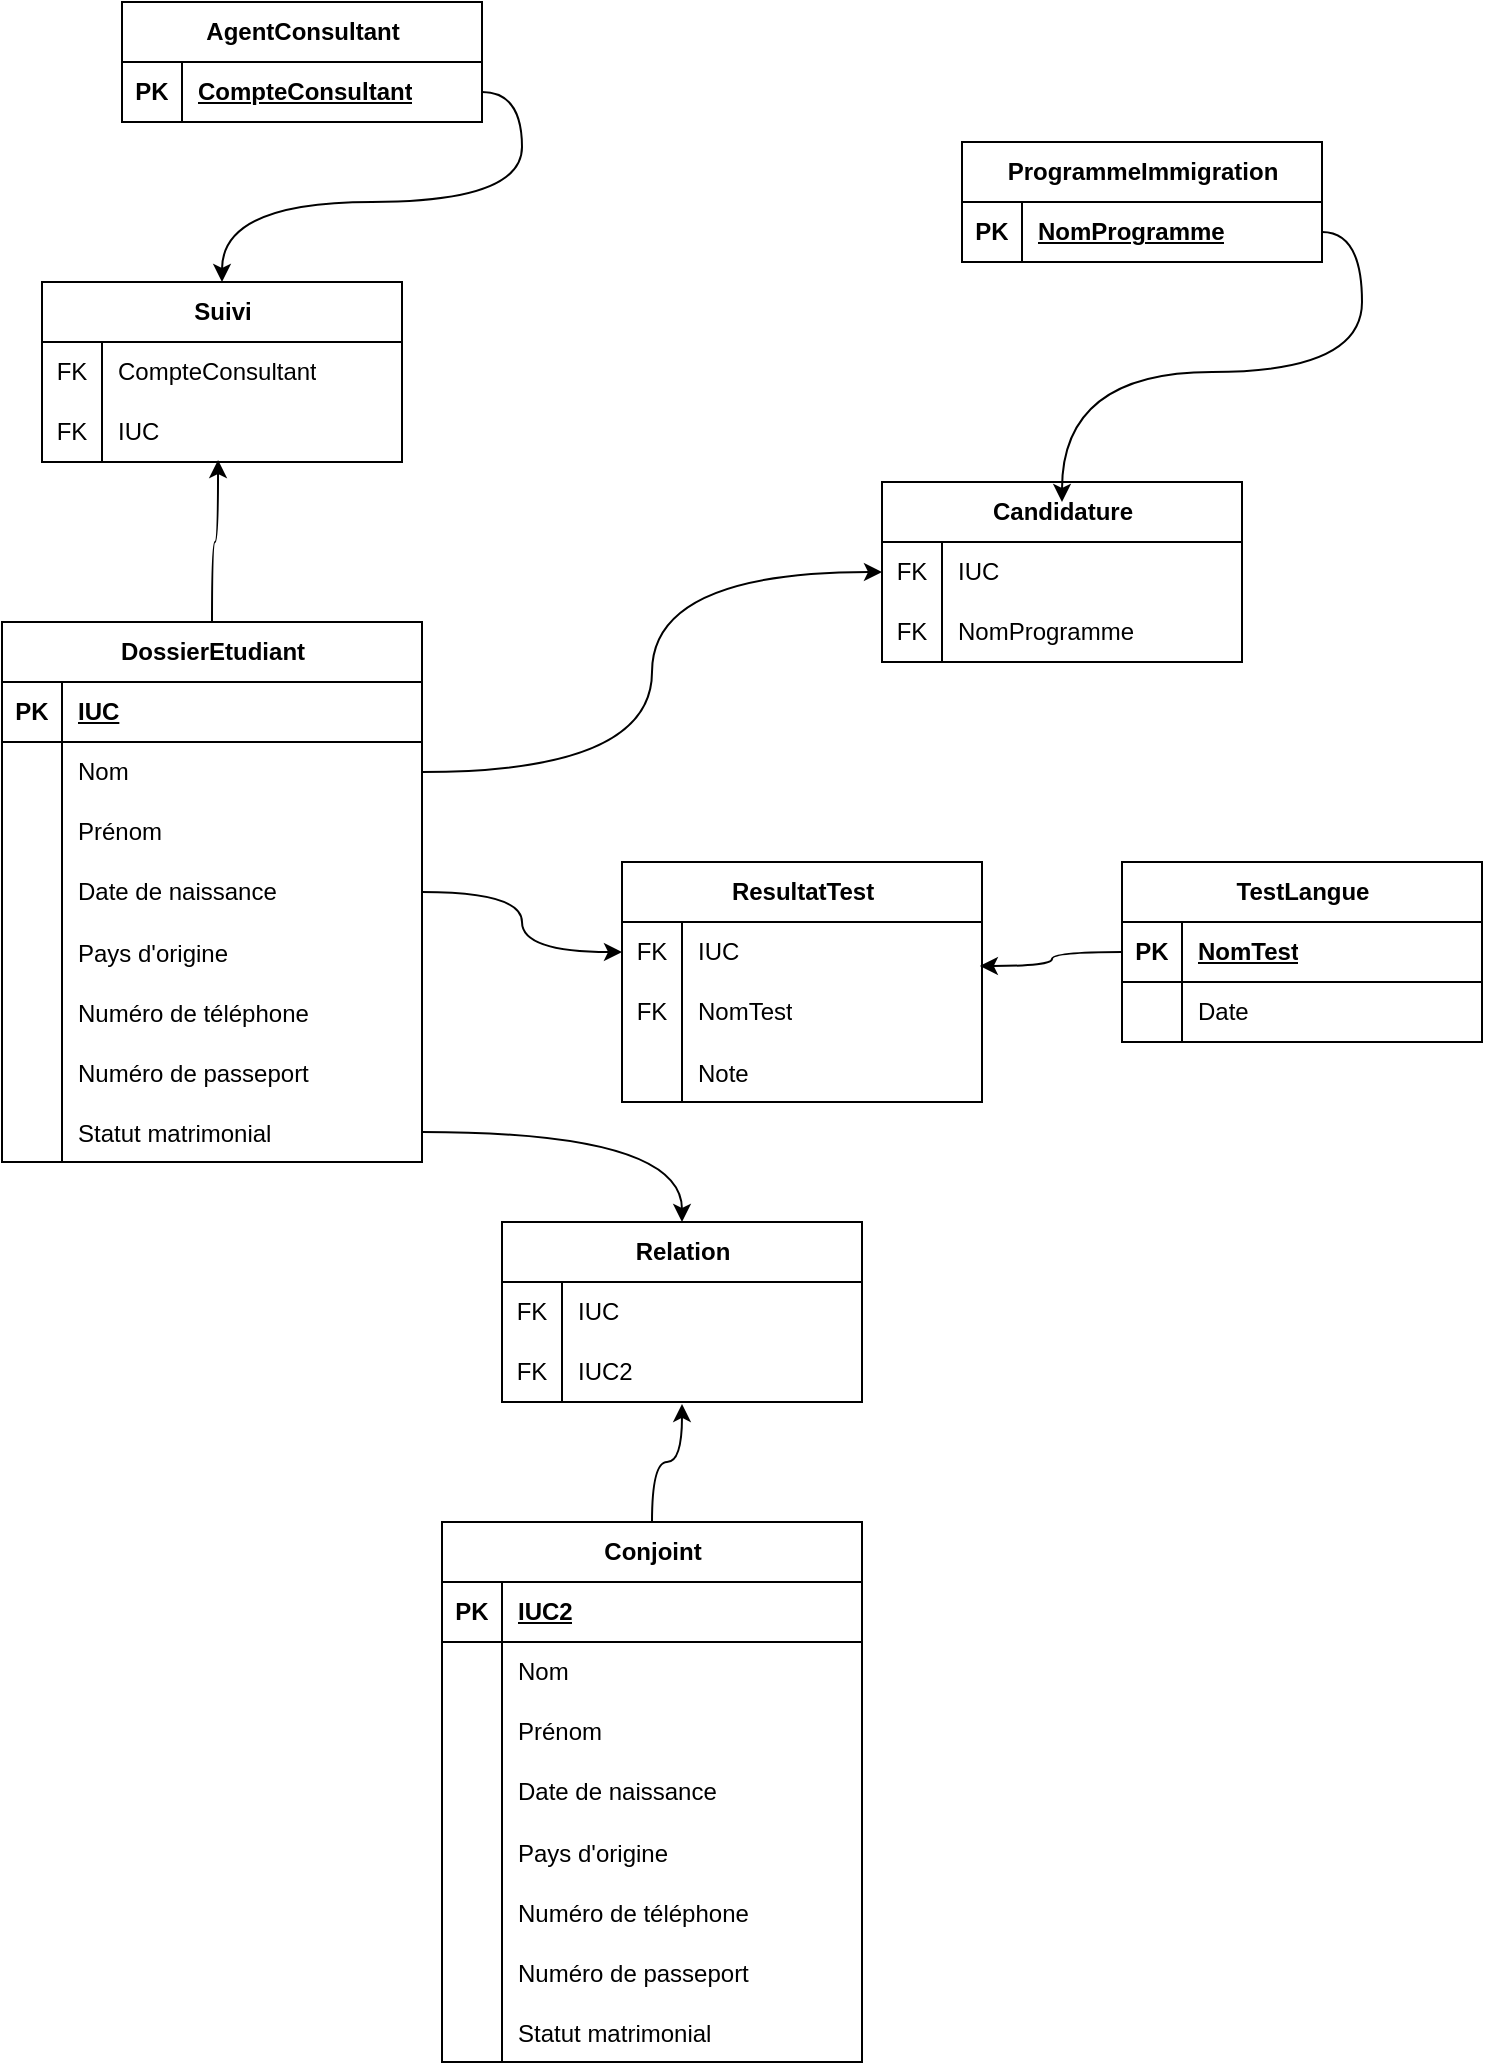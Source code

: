 <mxfile version="23.1.5" type="device">
  <diagram name="Page-1" id="lYtgRGIp8bJLHtA73Vii">
    <mxGraphModel dx="1434" dy="836" grid="1" gridSize="10" guides="1" tooltips="1" connect="1" arrows="1" fold="1" page="1" pageScale="1" pageWidth="850" pageHeight="1100" math="0" shadow="0">
      <root>
        <mxCell id="0" />
        <mxCell id="1" parent="0" />
        <mxCell id="pRa3VJXNKSrMnGNhQgJI-14" value="DossierEtudiant" style="shape=table;startSize=30;container=1;collapsible=1;childLayout=tableLayout;fixedRows=1;rowLines=0;fontStyle=1;align=center;resizeLast=1;html=1;" vertex="1" parent="1">
          <mxGeometry x="70" y="340" width="210" height="270" as="geometry">
            <mxRectangle x="10" y="240" width="90" height="30" as="alternateBounds" />
          </mxGeometry>
        </mxCell>
        <mxCell id="pRa3VJXNKSrMnGNhQgJI-15" value="" style="shape=tableRow;horizontal=0;startSize=0;swimlaneHead=0;swimlaneBody=0;fillColor=none;collapsible=0;dropTarget=0;points=[[0,0.5],[1,0.5]];portConstraint=eastwest;top=0;left=0;right=0;bottom=1;" vertex="1" parent="pRa3VJXNKSrMnGNhQgJI-14">
          <mxGeometry y="30" width="210" height="30" as="geometry" />
        </mxCell>
        <mxCell id="pRa3VJXNKSrMnGNhQgJI-16" value="PK" style="shape=partialRectangle;connectable=0;fillColor=none;top=0;left=0;bottom=0;right=0;fontStyle=1;overflow=hidden;whiteSpace=wrap;html=1;" vertex="1" parent="pRa3VJXNKSrMnGNhQgJI-15">
          <mxGeometry width="30" height="30" as="geometry">
            <mxRectangle width="30" height="30" as="alternateBounds" />
          </mxGeometry>
        </mxCell>
        <mxCell id="pRa3VJXNKSrMnGNhQgJI-17" value="IUC" style="shape=partialRectangle;connectable=0;fillColor=none;top=0;left=0;bottom=0;right=0;align=left;spacingLeft=6;fontStyle=5;overflow=hidden;whiteSpace=wrap;html=1;" vertex="1" parent="pRa3VJXNKSrMnGNhQgJI-15">
          <mxGeometry x="30" width="180" height="30" as="geometry">
            <mxRectangle width="180" height="30" as="alternateBounds" />
          </mxGeometry>
        </mxCell>
        <mxCell id="pRa3VJXNKSrMnGNhQgJI-18" value="" style="shape=tableRow;horizontal=0;startSize=0;swimlaneHead=0;swimlaneBody=0;fillColor=none;collapsible=0;dropTarget=0;points=[[0,0.5],[1,0.5]];portConstraint=eastwest;top=0;left=0;right=0;bottom=0;" vertex="1" parent="pRa3VJXNKSrMnGNhQgJI-14">
          <mxGeometry y="60" width="210" height="30" as="geometry" />
        </mxCell>
        <mxCell id="pRa3VJXNKSrMnGNhQgJI-19" value="" style="shape=partialRectangle;connectable=0;fillColor=none;top=0;left=0;bottom=0;right=0;editable=1;overflow=hidden;whiteSpace=wrap;html=1;" vertex="1" parent="pRa3VJXNKSrMnGNhQgJI-18">
          <mxGeometry width="30" height="30" as="geometry">
            <mxRectangle width="30" height="30" as="alternateBounds" />
          </mxGeometry>
        </mxCell>
        <mxCell id="pRa3VJXNKSrMnGNhQgJI-20" value="Nom" style="shape=partialRectangle;connectable=0;fillColor=none;top=0;left=0;bottom=0;right=0;align=left;spacingLeft=6;overflow=hidden;whiteSpace=wrap;html=1;" vertex="1" parent="pRa3VJXNKSrMnGNhQgJI-18">
          <mxGeometry x="30" width="180" height="30" as="geometry">
            <mxRectangle width="180" height="30" as="alternateBounds" />
          </mxGeometry>
        </mxCell>
        <mxCell id="pRa3VJXNKSrMnGNhQgJI-21" value="" style="shape=tableRow;horizontal=0;startSize=0;swimlaneHead=0;swimlaneBody=0;fillColor=none;collapsible=0;dropTarget=0;points=[[0,0.5],[1,0.5]];portConstraint=eastwest;top=0;left=0;right=0;bottom=0;" vertex="1" parent="pRa3VJXNKSrMnGNhQgJI-14">
          <mxGeometry y="90" width="210" height="30" as="geometry" />
        </mxCell>
        <mxCell id="pRa3VJXNKSrMnGNhQgJI-22" value="" style="shape=partialRectangle;connectable=0;fillColor=none;top=0;left=0;bottom=0;right=0;editable=1;overflow=hidden;whiteSpace=wrap;html=1;" vertex="1" parent="pRa3VJXNKSrMnGNhQgJI-21">
          <mxGeometry width="30" height="30" as="geometry">
            <mxRectangle width="30" height="30" as="alternateBounds" />
          </mxGeometry>
        </mxCell>
        <mxCell id="pRa3VJXNKSrMnGNhQgJI-23" value="Prénom" style="shape=partialRectangle;connectable=0;fillColor=none;top=0;left=0;bottom=0;right=0;align=left;spacingLeft=6;overflow=hidden;whiteSpace=wrap;html=1;" vertex="1" parent="pRa3VJXNKSrMnGNhQgJI-21">
          <mxGeometry x="30" width="180" height="30" as="geometry">
            <mxRectangle width="180" height="30" as="alternateBounds" />
          </mxGeometry>
        </mxCell>
        <mxCell id="pRa3VJXNKSrMnGNhQgJI-24" value="" style="shape=tableRow;horizontal=0;startSize=0;swimlaneHead=0;swimlaneBody=0;fillColor=none;collapsible=0;dropTarget=0;points=[[0,0.5],[1,0.5]];portConstraint=eastwest;top=0;left=0;right=0;bottom=0;" vertex="1" parent="pRa3VJXNKSrMnGNhQgJI-14">
          <mxGeometry y="120" width="210" height="30" as="geometry" />
        </mxCell>
        <mxCell id="pRa3VJXNKSrMnGNhQgJI-25" value="" style="shape=partialRectangle;connectable=0;fillColor=none;top=0;left=0;bottom=0;right=0;editable=1;overflow=hidden;whiteSpace=wrap;html=1;" vertex="1" parent="pRa3VJXNKSrMnGNhQgJI-24">
          <mxGeometry width="30" height="30" as="geometry">
            <mxRectangle width="30" height="30" as="alternateBounds" />
          </mxGeometry>
        </mxCell>
        <mxCell id="pRa3VJXNKSrMnGNhQgJI-26" value="Date de naissance" style="shape=partialRectangle;connectable=0;fillColor=none;top=0;left=0;bottom=0;right=0;align=left;spacingLeft=6;overflow=hidden;whiteSpace=wrap;html=1;" vertex="1" parent="pRa3VJXNKSrMnGNhQgJI-24">
          <mxGeometry x="30" width="180" height="30" as="geometry">
            <mxRectangle width="180" height="30" as="alternateBounds" />
          </mxGeometry>
        </mxCell>
        <mxCell id="pRa3VJXNKSrMnGNhQgJI-27" value="" style="shape=tableRow;horizontal=0;startSize=0;swimlaneHead=0;swimlaneBody=0;fillColor=none;collapsible=0;dropTarget=0;points=[[0,0.5],[1,0.5]];portConstraint=eastwest;top=0;left=0;right=0;bottom=0;" vertex="1" parent="pRa3VJXNKSrMnGNhQgJI-14">
          <mxGeometry y="150" width="210" height="30" as="geometry" />
        </mxCell>
        <mxCell id="pRa3VJXNKSrMnGNhQgJI-28" value="" style="shape=partialRectangle;connectable=0;fillColor=none;top=0;left=0;bottom=0;right=0;editable=1;overflow=hidden;" vertex="1" parent="pRa3VJXNKSrMnGNhQgJI-27">
          <mxGeometry width="30" height="30" as="geometry">
            <mxRectangle width="30" height="30" as="alternateBounds" />
          </mxGeometry>
        </mxCell>
        <mxCell id="pRa3VJXNKSrMnGNhQgJI-29" value="Pays d&#39;origine" style="shape=partialRectangle;connectable=0;fillColor=none;top=0;left=0;bottom=0;right=0;align=left;spacingLeft=6;overflow=hidden;" vertex="1" parent="pRa3VJXNKSrMnGNhQgJI-27">
          <mxGeometry x="30" width="180" height="30" as="geometry">
            <mxRectangle width="180" height="30" as="alternateBounds" />
          </mxGeometry>
        </mxCell>
        <mxCell id="pRa3VJXNKSrMnGNhQgJI-30" value="" style="shape=tableRow;horizontal=0;startSize=0;swimlaneHead=0;swimlaneBody=0;fillColor=none;collapsible=0;dropTarget=0;points=[[0,0.5],[1,0.5]];portConstraint=eastwest;top=0;left=0;right=0;bottom=0;" vertex="1" parent="pRa3VJXNKSrMnGNhQgJI-14">
          <mxGeometry y="180" width="210" height="30" as="geometry" />
        </mxCell>
        <mxCell id="pRa3VJXNKSrMnGNhQgJI-31" value="" style="shape=partialRectangle;connectable=0;fillColor=none;top=0;left=0;bottom=0;right=0;editable=1;overflow=hidden;" vertex="1" parent="pRa3VJXNKSrMnGNhQgJI-30">
          <mxGeometry width="30" height="30" as="geometry">
            <mxRectangle width="30" height="30" as="alternateBounds" />
          </mxGeometry>
        </mxCell>
        <mxCell id="pRa3VJXNKSrMnGNhQgJI-32" value="Numéro de téléphone" style="shape=partialRectangle;connectable=0;fillColor=none;top=0;left=0;bottom=0;right=0;align=left;spacingLeft=6;overflow=hidden;" vertex="1" parent="pRa3VJXNKSrMnGNhQgJI-30">
          <mxGeometry x="30" width="180" height="30" as="geometry">
            <mxRectangle width="180" height="30" as="alternateBounds" />
          </mxGeometry>
        </mxCell>
        <mxCell id="pRa3VJXNKSrMnGNhQgJI-33" value="" style="shape=tableRow;horizontal=0;startSize=0;swimlaneHead=0;swimlaneBody=0;fillColor=none;collapsible=0;dropTarget=0;points=[[0,0.5],[1,0.5]];portConstraint=eastwest;top=0;left=0;right=0;bottom=0;" vertex="1" parent="pRa3VJXNKSrMnGNhQgJI-14">
          <mxGeometry y="210" width="210" height="30" as="geometry" />
        </mxCell>
        <mxCell id="pRa3VJXNKSrMnGNhQgJI-34" value="" style="shape=partialRectangle;connectable=0;fillColor=none;top=0;left=0;bottom=0;right=0;editable=1;overflow=hidden;" vertex="1" parent="pRa3VJXNKSrMnGNhQgJI-33">
          <mxGeometry width="30" height="30" as="geometry">
            <mxRectangle width="30" height="30" as="alternateBounds" />
          </mxGeometry>
        </mxCell>
        <mxCell id="pRa3VJXNKSrMnGNhQgJI-35" value="Numéro de passeport" style="shape=partialRectangle;connectable=0;fillColor=none;top=0;left=0;bottom=0;right=0;align=left;spacingLeft=6;overflow=hidden;" vertex="1" parent="pRa3VJXNKSrMnGNhQgJI-33">
          <mxGeometry x="30" width="180" height="30" as="geometry">
            <mxRectangle width="180" height="30" as="alternateBounds" />
          </mxGeometry>
        </mxCell>
        <mxCell id="pRa3VJXNKSrMnGNhQgJI-36" value="" style="shape=tableRow;horizontal=0;startSize=0;swimlaneHead=0;swimlaneBody=0;fillColor=none;collapsible=0;dropTarget=0;points=[[0,0.5],[1,0.5]];portConstraint=eastwest;top=0;left=0;right=0;bottom=0;" vertex="1" parent="pRa3VJXNKSrMnGNhQgJI-14">
          <mxGeometry y="240" width="210" height="30" as="geometry" />
        </mxCell>
        <mxCell id="pRa3VJXNKSrMnGNhQgJI-37" value="" style="shape=partialRectangle;connectable=0;fillColor=none;top=0;left=0;bottom=0;right=0;editable=1;overflow=hidden;" vertex="1" parent="pRa3VJXNKSrMnGNhQgJI-36">
          <mxGeometry width="30" height="30" as="geometry">
            <mxRectangle width="30" height="30" as="alternateBounds" />
          </mxGeometry>
        </mxCell>
        <mxCell id="pRa3VJXNKSrMnGNhQgJI-38" value="Statut matrimonial" style="shape=partialRectangle;connectable=0;fillColor=none;top=0;left=0;bottom=0;right=0;align=left;spacingLeft=6;overflow=hidden;" vertex="1" parent="pRa3VJXNKSrMnGNhQgJI-36">
          <mxGeometry x="30" width="180" height="30" as="geometry">
            <mxRectangle width="180" height="30" as="alternateBounds" />
          </mxGeometry>
        </mxCell>
        <mxCell id="pRa3VJXNKSrMnGNhQgJI-39" value="ProgrammeImmigration" style="shape=table;startSize=30;container=1;collapsible=1;childLayout=tableLayout;fixedRows=1;rowLines=0;fontStyle=1;align=center;resizeLast=1;html=1;" vertex="1" parent="1">
          <mxGeometry x="550" y="100" width="180" height="60" as="geometry" />
        </mxCell>
        <mxCell id="pRa3VJXNKSrMnGNhQgJI-40" value="" style="shape=tableRow;horizontal=0;startSize=0;swimlaneHead=0;swimlaneBody=0;fillColor=none;collapsible=0;dropTarget=0;points=[[0,0.5],[1,0.5]];portConstraint=eastwest;top=0;left=0;right=0;bottom=1;" vertex="1" parent="pRa3VJXNKSrMnGNhQgJI-39">
          <mxGeometry y="30" width="180" height="30" as="geometry" />
        </mxCell>
        <mxCell id="pRa3VJXNKSrMnGNhQgJI-41" value="PK" style="shape=partialRectangle;connectable=0;fillColor=none;top=0;left=0;bottom=0;right=0;fontStyle=1;overflow=hidden;whiteSpace=wrap;html=1;" vertex="1" parent="pRa3VJXNKSrMnGNhQgJI-40">
          <mxGeometry width="30" height="30" as="geometry">
            <mxRectangle width="30" height="30" as="alternateBounds" />
          </mxGeometry>
        </mxCell>
        <mxCell id="pRa3VJXNKSrMnGNhQgJI-42" value="NomProgramme" style="shape=partialRectangle;connectable=0;fillColor=none;top=0;left=0;bottom=0;right=0;align=left;spacingLeft=6;fontStyle=5;overflow=hidden;whiteSpace=wrap;html=1;" vertex="1" parent="pRa3VJXNKSrMnGNhQgJI-40">
          <mxGeometry x="30" width="150" height="30" as="geometry">
            <mxRectangle width="150" height="30" as="alternateBounds" />
          </mxGeometry>
        </mxCell>
        <mxCell id="pRa3VJXNKSrMnGNhQgJI-46" value="TestLangue" style="shape=table;startSize=30;container=1;collapsible=1;childLayout=tableLayout;fixedRows=1;rowLines=0;fontStyle=1;align=center;resizeLast=1;html=1;" vertex="1" parent="1">
          <mxGeometry x="630" y="460" width="180" height="90" as="geometry" />
        </mxCell>
        <mxCell id="pRa3VJXNKSrMnGNhQgJI-47" value="" style="shape=tableRow;horizontal=0;startSize=0;swimlaneHead=0;swimlaneBody=0;fillColor=none;collapsible=0;dropTarget=0;points=[[0,0.5],[1,0.5]];portConstraint=eastwest;top=0;left=0;right=0;bottom=1;" vertex="1" parent="pRa3VJXNKSrMnGNhQgJI-46">
          <mxGeometry y="30" width="180" height="30" as="geometry" />
        </mxCell>
        <mxCell id="pRa3VJXNKSrMnGNhQgJI-48" value="PK" style="shape=partialRectangle;connectable=0;fillColor=none;top=0;left=0;bottom=0;right=0;fontStyle=1;overflow=hidden;whiteSpace=wrap;html=1;" vertex="1" parent="pRa3VJXNKSrMnGNhQgJI-47">
          <mxGeometry width="30" height="30" as="geometry">
            <mxRectangle width="30" height="30" as="alternateBounds" />
          </mxGeometry>
        </mxCell>
        <mxCell id="pRa3VJXNKSrMnGNhQgJI-49" value="NomTest" style="shape=partialRectangle;connectable=0;fillColor=none;top=0;left=0;bottom=0;right=0;align=left;spacingLeft=6;fontStyle=5;overflow=hidden;whiteSpace=wrap;html=1;" vertex="1" parent="pRa3VJXNKSrMnGNhQgJI-47">
          <mxGeometry x="30" width="150" height="30" as="geometry">
            <mxRectangle width="150" height="30" as="alternateBounds" />
          </mxGeometry>
        </mxCell>
        <mxCell id="pRa3VJXNKSrMnGNhQgJI-50" value="" style="shape=tableRow;horizontal=0;startSize=0;swimlaneHead=0;swimlaneBody=0;fillColor=none;collapsible=0;dropTarget=0;points=[[0,0.5],[1,0.5]];portConstraint=eastwest;top=0;left=0;right=0;bottom=0;" vertex="1" parent="pRa3VJXNKSrMnGNhQgJI-46">
          <mxGeometry y="60" width="180" height="30" as="geometry" />
        </mxCell>
        <mxCell id="pRa3VJXNKSrMnGNhQgJI-51" value="" style="shape=partialRectangle;connectable=0;fillColor=none;top=0;left=0;bottom=0;right=0;editable=1;overflow=hidden;whiteSpace=wrap;html=1;" vertex="1" parent="pRa3VJXNKSrMnGNhQgJI-50">
          <mxGeometry width="30" height="30" as="geometry">
            <mxRectangle width="30" height="30" as="alternateBounds" />
          </mxGeometry>
        </mxCell>
        <mxCell id="pRa3VJXNKSrMnGNhQgJI-52" value="Date" style="shape=partialRectangle;connectable=0;fillColor=none;top=0;left=0;bottom=0;right=0;align=left;spacingLeft=6;overflow=hidden;whiteSpace=wrap;html=1;" vertex="1" parent="pRa3VJXNKSrMnGNhQgJI-50">
          <mxGeometry x="30" width="150" height="30" as="geometry">
            <mxRectangle width="150" height="30" as="alternateBounds" />
          </mxGeometry>
        </mxCell>
        <mxCell id="pRa3VJXNKSrMnGNhQgJI-56" value="AgentConsultant" style="shape=table;startSize=30;container=1;collapsible=1;childLayout=tableLayout;fixedRows=1;rowLines=0;fontStyle=1;align=center;resizeLast=1;html=1;" vertex="1" parent="1">
          <mxGeometry x="130" y="30" width="180" height="60" as="geometry" />
        </mxCell>
        <mxCell id="pRa3VJXNKSrMnGNhQgJI-57" value="" style="shape=tableRow;horizontal=0;startSize=0;swimlaneHead=0;swimlaneBody=0;fillColor=none;collapsible=0;dropTarget=0;points=[[0,0.5],[1,0.5]];portConstraint=eastwest;top=0;left=0;right=0;bottom=1;" vertex="1" parent="pRa3VJXNKSrMnGNhQgJI-56">
          <mxGeometry y="30" width="180" height="30" as="geometry" />
        </mxCell>
        <mxCell id="pRa3VJXNKSrMnGNhQgJI-58" value="PK" style="shape=partialRectangle;connectable=0;fillColor=none;top=0;left=0;bottom=0;right=0;fontStyle=1;overflow=hidden;whiteSpace=wrap;html=1;" vertex="1" parent="pRa3VJXNKSrMnGNhQgJI-57">
          <mxGeometry width="30" height="30" as="geometry">
            <mxRectangle width="30" height="30" as="alternateBounds" />
          </mxGeometry>
        </mxCell>
        <mxCell id="pRa3VJXNKSrMnGNhQgJI-59" value="CompteConsultant" style="shape=partialRectangle;connectable=0;fillColor=none;top=0;left=0;bottom=0;right=0;align=left;spacingLeft=6;fontStyle=5;overflow=hidden;whiteSpace=wrap;html=1;" vertex="1" parent="pRa3VJXNKSrMnGNhQgJI-57">
          <mxGeometry x="30" width="150" height="30" as="geometry">
            <mxRectangle width="150" height="30" as="alternateBounds" />
          </mxGeometry>
        </mxCell>
        <mxCell id="pRa3VJXNKSrMnGNhQgJI-63" style="edgeStyle=orthogonalEdgeStyle;rounded=0;orthogonalLoop=1;jettySize=auto;html=1;exitX=1;exitY=0.5;exitDx=0;exitDy=0;curved=1;entryX=0;entryY=0.5;entryDx=0;entryDy=0;" edge="1" parent="1" source="pRa3VJXNKSrMnGNhQgJI-24" target="pRa3VJXNKSrMnGNhQgJI-128">
          <mxGeometry relative="1" as="geometry">
            <mxPoint x="550" y="445" as="targetPoint" />
          </mxGeometry>
        </mxCell>
        <mxCell id="pRa3VJXNKSrMnGNhQgJI-65" value="Candidature" style="shape=table;startSize=30;container=1;collapsible=1;childLayout=tableLayout;fixedRows=1;rowLines=0;fontStyle=1;align=center;resizeLast=1;html=1;" vertex="1" parent="1">
          <mxGeometry x="510" y="270" width="180" height="90" as="geometry" />
        </mxCell>
        <mxCell id="pRa3VJXNKSrMnGNhQgJI-72" value="" style="shape=tableRow;horizontal=0;startSize=0;swimlaneHead=0;swimlaneBody=0;fillColor=none;collapsible=0;dropTarget=0;points=[[0,0.5],[1,0.5]];portConstraint=eastwest;top=0;left=0;right=0;bottom=0;" vertex="1" parent="pRa3VJXNKSrMnGNhQgJI-65">
          <mxGeometry y="30" width="180" height="30" as="geometry" />
        </mxCell>
        <mxCell id="pRa3VJXNKSrMnGNhQgJI-73" value="FK" style="shape=partialRectangle;connectable=0;fillColor=none;top=0;left=0;bottom=0;right=0;fontStyle=0;overflow=hidden;whiteSpace=wrap;html=1;" vertex="1" parent="pRa3VJXNKSrMnGNhQgJI-72">
          <mxGeometry width="30" height="30" as="geometry">
            <mxRectangle width="30" height="30" as="alternateBounds" />
          </mxGeometry>
        </mxCell>
        <mxCell id="pRa3VJXNKSrMnGNhQgJI-74" value="IUC" style="shape=partialRectangle;connectable=0;fillColor=none;top=0;left=0;bottom=0;right=0;align=left;spacingLeft=6;fontStyle=0;overflow=hidden;whiteSpace=wrap;html=1;" vertex="1" parent="pRa3VJXNKSrMnGNhQgJI-72">
          <mxGeometry x="30" width="150" height="30" as="geometry">
            <mxRectangle width="150" height="30" as="alternateBounds" />
          </mxGeometry>
        </mxCell>
        <mxCell id="pRa3VJXNKSrMnGNhQgJI-75" value="" style="shape=tableRow;horizontal=0;startSize=0;swimlaneHead=0;swimlaneBody=0;fillColor=none;collapsible=0;dropTarget=0;points=[[0,0.5],[1,0.5]];portConstraint=eastwest;top=0;left=0;right=0;bottom=0;" vertex="1" parent="pRa3VJXNKSrMnGNhQgJI-65">
          <mxGeometry y="60" width="180" height="30" as="geometry" />
        </mxCell>
        <mxCell id="pRa3VJXNKSrMnGNhQgJI-76" value="FK" style="shape=partialRectangle;connectable=0;fillColor=none;top=0;left=0;bottom=0;right=0;fontStyle=0;overflow=hidden;whiteSpace=wrap;html=1;" vertex="1" parent="pRa3VJXNKSrMnGNhQgJI-75">
          <mxGeometry width="30" height="30" as="geometry">
            <mxRectangle width="30" height="30" as="alternateBounds" />
          </mxGeometry>
        </mxCell>
        <mxCell id="pRa3VJXNKSrMnGNhQgJI-77" value="NomProgramme" style="shape=partialRectangle;connectable=0;fillColor=none;top=0;left=0;bottom=0;right=0;align=left;spacingLeft=6;fontStyle=0;overflow=hidden;whiteSpace=wrap;html=1;" vertex="1" parent="pRa3VJXNKSrMnGNhQgJI-75">
          <mxGeometry x="30" width="150" height="30" as="geometry">
            <mxRectangle width="150" height="30" as="alternateBounds" />
          </mxGeometry>
        </mxCell>
        <mxCell id="pRa3VJXNKSrMnGNhQgJI-78" style="edgeStyle=orthogonalEdgeStyle;rounded=0;orthogonalLoop=1;jettySize=auto;html=1;exitX=1;exitY=0.5;exitDx=0;exitDy=0;entryX=0;entryY=0.5;entryDx=0;entryDy=0;curved=1;" edge="1" parent="1" source="pRa3VJXNKSrMnGNhQgJI-18" target="pRa3VJXNKSrMnGNhQgJI-72">
          <mxGeometry relative="1" as="geometry" />
        </mxCell>
        <mxCell id="pRa3VJXNKSrMnGNhQgJI-79" style="edgeStyle=orthogonalEdgeStyle;rounded=0;orthogonalLoop=1;jettySize=auto;html=1;exitX=1;exitY=0.5;exitDx=0;exitDy=0;entryX=0.5;entryY=0.111;entryDx=0;entryDy=0;entryPerimeter=0;curved=1;" edge="1" parent="1" source="pRa3VJXNKSrMnGNhQgJI-40" target="pRa3VJXNKSrMnGNhQgJI-65">
          <mxGeometry relative="1" as="geometry" />
        </mxCell>
        <mxCell id="pRa3VJXNKSrMnGNhQgJI-80" value="Suivi" style="shape=table;startSize=30;container=1;collapsible=1;childLayout=tableLayout;fixedRows=1;rowLines=0;fontStyle=1;align=center;resizeLast=1;html=1;" vertex="1" parent="1">
          <mxGeometry x="90" y="170" width="180" height="90" as="geometry" />
        </mxCell>
        <mxCell id="pRa3VJXNKSrMnGNhQgJI-81" value="" style="shape=tableRow;horizontal=0;startSize=0;swimlaneHead=0;swimlaneBody=0;fillColor=none;collapsible=0;dropTarget=0;points=[[0,0.5],[1,0.5]];portConstraint=eastwest;top=0;left=0;right=0;bottom=0;" vertex="1" parent="pRa3VJXNKSrMnGNhQgJI-80">
          <mxGeometry y="30" width="180" height="30" as="geometry" />
        </mxCell>
        <mxCell id="pRa3VJXNKSrMnGNhQgJI-82" value="FK" style="shape=partialRectangle;connectable=0;fillColor=none;top=0;left=0;bottom=0;right=0;fontStyle=0;overflow=hidden;whiteSpace=wrap;html=1;" vertex="1" parent="pRa3VJXNKSrMnGNhQgJI-81">
          <mxGeometry width="30" height="30" as="geometry">
            <mxRectangle width="30" height="30" as="alternateBounds" />
          </mxGeometry>
        </mxCell>
        <mxCell id="pRa3VJXNKSrMnGNhQgJI-83" value="CompteConsultant" style="shape=partialRectangle;connectable=0;fillColor=none;top=0;left=0;bottom=0;right=0;align=left;spacingLeft=6;fontStyle=0;overflow=hidden;whiteSpace=wrap;html=1;" vertex="1" parent="pRa3VJXNKSrMnGNhQgJI-81">
          <mxGeometry x="30" width="150" height="30" as="geometry">
            <mxRectangle width="150" height="30" as="alternateBounds" />
          </mxGeometry>
        </mxCell>
        <mxCell id="pRa3VJXNKSrMnGNhQgJI-84" value="" style="shape=tableRow;horizontal=0;startSize=0;swimlaneHead=0;swimlaneBody=0;fillColor=none;collapsible=0;dropTarget=0;points=[[0,0.5],[1,0.5]];portConstraint=eastwest;top=0;left=0;right=0;bottom=0;" vertex="1" parent="pRa3VJXNKSrMnGNhQgJI-80">
          <mxGeometry y="60" width="180" height="30" as="geometry" />
        </mxCell>
        <mxCell id="pRa3VJXNKSrMnGNhQgJI-85" value="FK" style="shape=partialRectangle;connectable=0;fillColor=none;top=0;left=0;bottom=0;right=0;fontStyle=0;overflow=hidden;whiteSpace=wrap;html=1;" vertex="1" parent="pRa3VJXNKSrMnGNhQgJI-84">
          <mxGeometry width="30" height="30" as="geometry">
            <mxRectangle width="30" height="30" as="alternateBounds" />
          </mxGeometry>
        </mxCell>
        <mxCell id="pRa3VJXNKSrMnGNhQgJI-86" value="IUC" style="shape=partialRectangle;connectable=0;fillColor=none;top=0;left=0;bottom=0;right=0;align=left;spacingLeft=6;fontStyle=0;overflow=hidden;whiteSpace=wrap;html=1;" vertex="1" parent="pRa3VJXNKSrMnGNhQgJI-84">
          <mxGeometry x="30" width="150" height="30" as="geometry">
            <mxRectangle width="150" height="30" as="alternateBounds" />
          </mxGeometry>
        </mxCell>
        <mxCell id="pRa3VJXNKSrMnGNhQgJI-87" style="edgeStyle=orthogonalEdgeStyle;rounded=0;orthogonalLoop=1;jettySize=auto;html=1;exitX=0.5;exitY=0;exitDx=0;exitDy=0;entryX=0.489;entryY=0.967;entryDx=0;entryDy=0;entryPerimeter=0;curved=1;" edge="1" parent="1" source="pRa3VJXNKSrMnGNhQgJI-14" target="pRa3VJXNKSrMnGNhQgJI-84">
          <mxGeometry relative="1" as="geometry" />
        </mxCell>
        <mxCell id="pRa3VJXNKSrMnGNhQgJI-88" style="edgeStyle=orthogonalEdgeStyle;rounded=0;orthogonalLoop=1;jettySize=auto;html=1;exitX=1;exitY=0.5;exitDx=0;exitDy=0;entryX=0.5;entryY=0;entryDx=0;entryDy=0;curved=1;" edge="1" parent="1" source="pRa3VJXNKSrMnGNhQgJI-57" target="pRa3VJXNKSrMnGNhQgJI-80">
          <mxGeometry relative="1" as="geometry" />
        </mxCell>
        <mxCell id="pRa3VJXNKSrMnGNhQgJI-89" value="Conjoint" style="shape=table;startSize=30;container=1;collapsible=1;childLayout=tableLayout;fixedRows=1;rowLines=0;fontStyle=1;align=center;resizeLast=1;html=1;" vertex="1" parent="1">
          <mxGeometry x="290" y="790" width="210" height="270" as="geometry">
            <mxRectangle x="10" y="240" width="90" height="30" as="alternateBounds" />
          </mxGeometry>
        </mxCell>
        <mxCell id="pRa3VJXNKSrMnGNhQgJI-90" value="" style="shape=tableRow;horizontal=0;startSize=0;swimlaneHead=0;swimlaneBody=0;fillColor=none;collapsible=0;dropTarget=0;points=[[0,0.5],[1,0.5]];portConstraint=eastwest;top=0;left=0;right=0;bottom=1;" vertex="1" parent="pRa3VJXNKSrMnGNhQgJI-89">
          <mxGeometry y="30" width="210" height="30" as="geometry" />
        </mxCell>
        <mxCell id="pRa3VJXNKSrMnGNhQgJI-91" value="PK" style="shape=partialRectangle;connectable=0;fillColor=none;top=0;left=0;bottom=0;right=0;fontStyle=1;overflow=hidden;whiteSpace=wrap;html=1;" vertex="1" parent="pRa3VJXNKSrMnGNhQgJI-90">
          <mxGeometry width="30" height="30" as="geometry">
            <mxRectangle width="30" height="30" as="alternateBounds" />
          </mxGeometry>
        </mxCell>
        <mxCell id="pRa3VJXNKSrMnGNhQgJI-92" value="IUC2" style="shape=partialRectangle;connectable=0;fillColor=none;top=0;left=0;bottom=0;right=0;align=left;spacingLeft=6;fontStyle=5;overflow=hidden;whiteSpace=wrap;html=1;" vertex="1" parent="pRa3VJXNKSrMnGNhQgJI-90">
          <mxGeometry x="30" width="180" height="30" as="geometry">
            <mxRectangle width="180" height="30" as="alternateBounds" />
          </mxGeometry>
        </mxCell>
        <mxCell id="pRa3VJXNKSrMnGNhQgJI-93" value="" style="shape=tableRow;horizontal=0;startSize=0;swimlaneHead=0;swimlaneBody=0;fillColor=none;collapsible=0;dropTarget=0;points=[[0,0.5],[1,0.5]];portConstraint=eastwest;top=0;left=0;right=0;bottom=0;" vertex="1" parent="pRa3VJXNKSrMnGNhQgJI-89">
          <mxGeometry y="60" width="210" height="30" as="geometry" />
        </mxCell>
        <mxCell id="pRa3VJXNKSrMnGNhQgJI-94" value="" style="shape=partialRectangle;connectable=0;fillColor=none;top=0;left=0;bottom=0;right=0;editable=1;overflow=hidden;whiteSpace=wrap;html=1;" vertex="1" parent="pRa3VJXNKSrMnGNhQgJI-93">
          <mxGeometry width="30" height="30" as="geometry">
            <mxRectangle width="30" height="30" as="alternateBounds" />
          </mxGeometry>
        </mxCell>
        <mxCell id="pRa3VJXNKSrMnGNhQgJI-95" value="Nom" style="shape=partialRectangle;connectable=0;fillColor=none;top=0;left=0;bottom=0;right=0;align=left;spacingLeft=6;overflow=hidden;whiteSpace=wrap;html=1;" vertex="1" parent="pRa3VJXNKSrMnGNhQgJI-93">
          <mxGeometry x="30" width="180" height="30" as="geometry">
            <mxRectangle width="180" height="30" as="alternateBounds" />
          </mxGeometry>
        </mxCell>
        <mxCell id="pRa3VJXNKSrMnGNhQgJI-96" value="" style="shape=tableRow;horizontal=0;startSize=0;swimlaneHead=0;swimlaneBody=0;fillColor=none;collapsible=0;dropTarget=0;points=[[0,0.5],[1,0.5]];portConstraint=eastwest;top=0;left=0;right=0;bottom=0;" vertex="1" parent="pRa3VJXNKSrMnGNhQgJI-89">
          <mxGeometry y="90" width="210" height="30" as="geometry" />
        </mxCell>
        <mxCell id="pRa3VJXNKSrMnGNhQgJI-97" value="" style="shape=partialRectangle;connectable=0;fillColor=none;top=0;left=0;bottom=0;right=0;editable=1;overflow=hidden;whiteSpace=wrap;html=1;" vertex="1" parent="pRa3VJXNKSrMnGNhQgJI-96">
          <mxGeometry width="30" height="30" as="geometry">
            <mxRectangle width="30" height="30" as="alternateBounds" />
          </mxGeometry>
        </mxCell>
        <mxCell id="pRa3VJXNKSrMnGNhQgJI-98" value="Prénom" style="shape=partialRectangle;connectable=0;fillColor=none;top=0;left=0;bottom=0;right=0;align=left;spacingLeft=6;overflow=hidden;whiteSpace=wrap;html=1;" vertex="1" parent="pRa3VJXNKSrMnGNhQgJI-96">
          <mxGeometry x="30" width="180" height="30" as="geometry">
            <mxRectangle width="180" height="30" as="alternateBounds" />
          </mxGeometry>
        </mxCell>
        <mxCell id="pRa3VJXNKSrMnGNhQgJI-99" value="" style="shape=tableRow;horizontal=0;startSize=0;swimlaneHead=0;swimlaneBody=0;fillColor=none;collapsible=0;dropTarget=0;points=[[0,0.5],[1,0.5]];portConstraint=eastwest;top=0;left=0;right=0;bottom=0;" vertex="1" parent="pRa3VJXNKSrMnGNhQgJI-89">
          <mxGeometry y="120" width="210" height="30" as="geometry" />
        </mxCell>
        <mxCell id="pRa3VJXNKSrMnGNhQgJI-100" value="" style="shape=partialRectangle;connectable=0;fillColor=none;top=0;left=0;bottom=0;right=0;editable=1;overflow=hidden;whiteSpace=wrap;html=1;" vertex="1" parent="pRa3VJXNKSrMnGNhQgJI-99">
          <mxGeometry width="30" height="30" as="geometry">
            <mxRectangle width="30" height="30" as="alternateBounds" />
          </mxGeometry>
        </mxCell>
        <mxCell id="pRa3VJXNKSrMnGNhQgJI-101" value="Date de naissance" style="shape=partialRectangle;connectable=0;fillColor=none;top=0;left=0;bottom=0;right=0;align=left;spacingLeft=6;overflow=hidden;whiteSpace=wrap;html=1;" vertex="1" parent="pRa3VJXNKSrMnGNhQgJI-99">
          <mxGeometry x="30" width="180" height="30" as="geometry">
            <mxRectangle width="180" height="30" as="alternateBounds" />
          </mxGeometry>
        </mxCell>
        <mxCell id="pRa3VJXNKSrMnGNhQgJI-102" value="" style="shape=tableRow;horizontal=0;startSize=0;swimlaneHead=0;swimlaneBody=0;fillColor=none;collapsible=0;dropTarget=0;points=[[0,0.5],[1,0.5]];portConstraint=eastwest;top=0;left=0;right=0;bottom=0;" vertex="1" parent="pRa3VJXNKSrMnGNhQgJI-89">
          <mxGeometry y="150" width="210" height="30" as="geometry" />
        </mxCell>
        <mxCell id="pRa3VJXNKSrMnGNhQgJI-103" value="" style="shape=partialRectangle;connectable=0;fillColor=none;top=0;left=0;bottom=0;right=0;editable=1;overflow=hidden;" vertex="1" parent="pRa3VJXNKSrMnGNhQgJI-102">
          <mxGeometry width="30" height="30" as="geometry">
            <mxRectangle width="30" height="30" as="alternateBounds" />
          </mxGeometry>
        </mxCell>
        <mxCell id="pRa3VJXNKSrMnGNhQgJI-104" value="Pays d&#39;origine" style="shape=partialRectangle;connectable=0;fillColor=none;top=0;left=0;bottom=0;right=0;align=left;spacingLeft=6;overflow=hidden;" vertex="1" parent="pRa3VJXNKSrMnGNhQgJI-102">
          <mxGeometry x="30" width="180" height="30" as="geometry">
            <mxRectangle width="180" height="30" as="alternateBounds" />
          </mxGeometry>
        </mxCell>
        <mxCell id="pRa3VJXNKSrMnGNhQgJI-105" value="" style="shape=tableRow;horizontal=0;startSize=0;swimlaneHead=0;swimlaneBody=0;fillColor=none;collapsible=0;dropTarget=0;points=[[0,0.5],[1,0.5]];portConstraint=eastwest;top=0;left=0;right=0;bottom=0;" vertex="1" parent="pRa3VJXNKSrMnGNhQgJI-89">
          <mxGeometry y="180" width="210" height="30" as="geometry" />
        </mxCell>
        <mxCell id="pRa3VJXNKSrMnGNhQgJI-106" value="" style="shape=partialRectangle;connectable=0;fillColor=none;top=0;left=0;bottom=0;right=0;editable=1;overflow=hidden;" vertex="1" parent="pRa3VJXNKSrMnGNhQgJI-105">
          <mxGeometry width="30" height="30" as="geometry">
            <mxRectangle width="30" height="30" as="alternateBounds" />
          </mxGeometry>
        </mxCell>
        <mxCell id="pRa3VJXNKSrMnGNhQgJI-107" value="Numéro de téléphone" style="shape=partialRectangle;connectable=0;fillColor=none;top=0;left=0;bottom=0;right=0;align=left;spacingLeft=6;overflow=hidden;" vertex="1" parent="pRa3VJXNKSrMnGNhQgJI-105">
          <mxGeometry x="30" width="180" height="30" as="geometry">
            <mxRectangle width="180" height="30" as="alternateBounds" />
          </mxGeometry>
        </mxCell>
        <mxCell id="pRa3VJXNKSrMnGNhQgJI-108" value="" style="shape=tableRow;horizontal=0;startSize=0;swimlaneHead=0;swimlaneBody=0;fillColor=none;collapsible=0;dropTarget=0;points=[[0,0.5],[1,0.5]];portConstraint=eastwest;top=0;left=0;right=0;bottom=0;" vertex="1" parent="pRa3VJXNKSrMnGNhQgJI-89">
          <mxGeometry y="210" width="210" height="30" as="geometry" />
        </mxCell>
        <mxCell id="pRa3VJXNKSrMnGNhQgJI-109" value="" style="shape=partialRectangle;connectable=0;fillColor=none;top=0;left=0;bottom=0;right=0;editable=1;overflow=hidden;" vertex="1" parent="pRa3VJXNKSrMnGNhQgJI-108">
          <mxGeometry width="30" height="30" as="geometry">
            <mxRectangle width="30" height="30" as="alternateBounds" />
          </mxGeometry>
        </mxCell>
        <mxCell id="pRa3VJXNKSrMnGNhQgJI-110" value="Numéro de passeport" style="shape=partialRectangle;connectable=0;fillColor=none;top=0;left=0;bottom=0;right=0;align=left;spacingLeft=6;overflow=hidden;" vertex="1" parent="pRa3VJXNKSrMnGNhQgJI-108">
          <mxGeometry x="30" width="180" height="30" as="geometry">
            <mxRectangle width="180" height="30" as="alternateBounds" />
          </mxGeometry>
        </mxCell>
        <mxCell id="pRa3VJXNKSrMnGNhQgJI-111" value="" style="shape=tableRow;horizontal=0;startSize=0;swimlaneHead=0;swimlaneBody=0;fillColor=none;collapsible=0;dropTarget=0;points=[[0,0.5],[1,0.5]];portConstraint=eastwest;top=0;left=0;right=0;bottom=0;" vertex="1" parent="pRa3VJXNKSrMnGNhQgJI-89">
          <mxGeometry y="240" width="210" height="30" as="geometry" />
        </mxCell>
        <mxCell id="pRa3VJXNKSrMnGNhQgJI-112" value="" style="shape=partialRectangle;connectable=0;fillColor=none;top=0;left=0;bottom=0;right=0;editable=1;overflow=hidden;" vertex="1" parent="pRa3VJXNKSrMnGNhQgJI-111">
          <mxGeometry width="30" height="30" as="geometry">
            <mxRectangle width="30" height="30" as="alternateBounds" />
          </mxGeometry>
        </mxCell>
        <mxCell id="pRa3VJXNKSrMnGNhQgJI-113" value="Statut matrimonial" style="shape=partialRectangle;connectable=0;fillColor=none;top=0;left=0;bottom=0;right=0;align=left;spacingLeft=6;overflow=hidden;" vertex="1" parent="pRa3VJXNKSrMnGNhQgJI-111">
          <mxGeometry x="30" width="180" height="30" as="geometry">
            <mxRectangle width="180" height="30" as="alternateBounds" />
          </mxGeometry>
        </mxCell>
        <mxCell id="pRa3VJXNKSrMnGNhQgJI-118" value="Relation" style="shape=table;startSize=30;container=1;collapsible=1;childLayout=tableLayout;fixedRows=1;rowLines=0;fontStyle=1;align=center;resizeLast=1;html=1;" vertex="1" parent="1">
          <mxGeometry x="320" y="640" width="180" height="90" as="geometry" />
        </mxCell>
        <mxCell id="pRa3VJXNKSrMnGNhQgJI-119" value="" style="shape=tableRow;horizontal=0;startSize=0;swimlaneHead=0;swimlaneBody=0;fillColor=none;collapsible=0;dropTarget=0;points=[[0,0.5],[1,0.5]];portConstraint=eastwest;top=0;left=0;right=0;bottom=0;" vertex="1" parent="pRa3VJXNKSrMnGNhQgJI-118">
          <mxGeometry y="30" width="180" height="30" as="geometry" />
        </mxCell>
        <mxCell id="pRa3VJXNKSrMnGNhQgJI-120" value="FK" style="shape=partialRectangle;connectable=0;fillColor=none;top=0;left=0;bottom=0;right=0;fontStyle=0;overflow=hidden;whiteSpace=wrap;html=1;" vertex="1" parent="pRa3VJXNKSrMnGNhQgJI-119">
          <mxGeometry width="30" height="30" as="geometry">
            <mxRectangle width="30" height="30" as="alternateBounds" />
          </mxGeometry>
        </mxCell>
        <mxCell id="pRa3VJXNKSrMnGNhQgJI-121" value="IUC" style="shape=partialRectangle;connectable=0;fillColor=none;top=0;left=0;bottom=0;right=0;align=left;spacingLeft=6;fontStyle=0;overflow=hidden;whiteSpace=wrap;html=1;" vertex="1" parent="pRa3VJXNKSrMnGNhQgJI-119">
          <mxGeometry x="30" width="150" height="30" as="geometry">
            <mxRectangle width="150" height="30" as="alternateBounds" />
          </mxGeometry>
        </mxCell>
        <mxCell id="pRa3VJXNKSrMnGNhQgJI-122" value="" style="shape=tableRow;horizontal=0;startSize=0;swimlaneHead=0;swimlaneBody=0;fillColor=none;collapsible=0;dropTarget=0;points=[[0,0.5],[1,0.5]];portConstraint=eastwest;top=0;left=0;right=0;bottom=0;" vertex="1" parent="pRa3VJXNKSrMnGNhQgJI-118">
          <mxGeometry y="60" width="180" height="30" as="geometry" />
        </mxCell>
        <mxCell id="pRa3VJXNKSrMnGNhQgJI-123" value="FK" style="shape=partialRectangle;connectable=0;fillColor=none;top=0;left=0;bottom=0;right=0;fontStyle=0;overflow=hidden;whiteSpace=wrap;html=1;" vertex="1" parent="pRa3VJXNKSrMnGNhQgJI-122">
          <mxGeometry width="30" height="30" as="geometry">
            <mxRectangle width="30" height="30" as="alternateBounds" />
          </mxGeometry>
        </mxCell>
        <mxCell id="pRa3VJXNKSrMnGNhQgJI-124" value="IUC2" style="shape=partialRectangle;connectable=0;fillColor=none;top=0;left=0;bottom=0;right=0;align=left;spacingLeft=6;fontStyle=0;overflow=hidden;whiteSpace=wrap;html=1;" vertex="1" parent="pRa3VJXNKSrMnGNhQgJI-122">
          <mxGeometry x="30" width="150" height="30" as="geometry">
            <mxRectangle width="150" height="30" as="alternateBounds" />
          </mxGeometry>
        </mxCell>
        <mxCell id="pRa3VJXNKSrMnGNhQgJI-125" style="edgeStyle=orthogonalEdgeStyle;rounded=0;orthogonalLoop=1;jettySize=auto;html=1;exitX=0.5;exitY=0;exitDx=0;exitDy=0;entryX=0.5;entryY=1.033;entryDx=0;entryDy=0;entryPerimeter=0;curved=1;" edge="1" parent="1" source="pRa3VJXNKSrMnGNhQgJI-89" target="pRa3VJXNKSrMnGNhQgJI-122">
          <mxGeometry relative="1" as="geometry" />
        </mxCell>
        <mxCell id="pRa3VJXNKSrMnGNhQgJI-126" style="edgeStyle=orthogonalEdgeStyle;rounded=0;orthogonalLoop=1;jettySize=auto;html=1;exitX=1;exitY=0.5;exitDx=0;exitDy=0;curved=1;" edge="1" parent="1" source="pRa3VJXNKSrMnGNhQgJI-36" target="pRa3VJXNKSrMnGNhQgJI-118">
          <mxGeometry relative="1" as="geometry" />
        </mxCell>
        <mxCell id="pRa3VJXNKSrMnGNhQgJI-127" value="ResultatTest" style="shape=table;startSize=30;container=1;collapsible=1;childLayout=tableLayout;fixedRows=1;rowLines=0;fontStyle=1;align=center;resizeLast=1;html=1;" vertex="1" parent="1">
          <mxGeometry x="380" y="460" width="180" height="120" as="geometry" />
        </mxCell>
        <mxCell id="pRa3VJXNKSrMnGNhQgJI-128" value="" style="shape=tableRow;horizontal=0;startSize=0;swimlaneHead=0;swimlaneBody=0;fillColor=none;collapsible=0;dropTarget=0;points=[[0,0.5],[1,0.5]];portConstraint=eastwest;top=0;left=0;right=0;bottom=0;" vertex="1" parent="pRa3VJXNKSrMnGNhQgJI-127">
          <mxGeometry y="30" width="180" height="30" as="geometry" />
        </mxCell>
        <mxCell id="pRa3VJXNKSrMnGNhQgJI-129" value="FK" style="shape=partialRectangle;connectable=0;fillColor=none;top=0;left=0;bottom=0;right=0;fontStyle=0;overflow=hidden;whiteSpace=wrap;html=1;" vertex="1" parent="pRa3VJXNKSrMnGNhQgJI-128">
          <mxGeometry width="30" height="30" as="geometry">
            <mxRectangle width="30" height="30" as="alternateBounds" />
          </mxGeometry>
        </mxCell>
        <mxCell id="pRa3VJXNKSrMnGNhQgJI-130" value="IUC" style="shape=partialRectangle;connectable=0;fillColor=none;top=0;left=0;bottom=0;right=0;align=left;spacingLeft=6;fontStyle=0;overflow=hidden;whiteSpace=wrap;html=1;" vertex="1" parent="pRa3VJXNKSrMnGNhQgJI-128">
          <mxGeometry x="30" width="150" height="30" as="geometry">
            <mxRectangle width="150" height="30" as="alternateBounds" />
          </mxGeometry>
        </mxCell>
        <mxCell id="pRa3VJXNKSrMnGNhQgJI-131" value="" style="shape=tableRow;horizontal=0;startSize=0;swimlaneHead=0;swimlaneBody=0;fillColor=none;collapsible=0;dropTarget=0;points=[[0,0.5],[1,0.5]];portConstraint=eastwest;top=0;left=0;right=0;bottom=0;" vertex="1" parent="pRa3VJXNKSrMnGNhQgJI-127">
          <mxGeometry y="60" width="180" height="30" as="geometry" />
        </mxCell>
        <mxCell id="pRa3VJXNKSrMnGNhQgJI-132" value="FK" style="shape=partialRectangle;connectable=0;fillColor=none;top=0;left=0;bottom=0;right=0;fontStyle=0;overflow=hidden;whiteSpace=wrap;html=1;" vertex="1" parent="pRa3VJXNKSrMnGNhQgJI-131">
          <mxGeometry width="30" height="30" as="geometry">
            <mxRectangle width="30" height="30" as="alternateBounds" />
          </mxGeometry>
        </mxCell>
        <mxCell id="pRa3VJXNKSrMnGNhQgJI-133" value="NomTest" style="shape=partialRectangle;connectable=0;fillColor=none;top=0;left=0;bottom=0;right=0;align=left;spacingLeft=6;fontStyle=0;overflow=hidden;whiteSpace=wrap;html=1;" vertex="1" parent="pRa3VJXNKSrMnGNhQgJI-131">
          <mxGeometry x="30" width="150" height="30" as="geometry">
            <mxRectangle width="150" height="30" as="alternateBounds" />
          </mxGeometry>
        </mxCell>
        <mxCell id="pRa3VJXNKSrMnGNhQgJI-135" value="" style="shape=tableRow;horizontal=0;startSize=0;swimlaneHead=0;swimlaneBody=0;fillColor=none;collapsible=0;dropTarget=0;points=[[0,0.5],[1,0.5]];portConstraint=eastwest;top=0;left=0;right=0;bottom=0;" vertex="1" parent="pRa3VJXNKSrMnGNhQgJI-127">
          <mxGeometry y="90" width="180" height="30" as="geometry" />
        </mxCell>
        <mxCell id="pRa3VJXNKSrMnGNhQgJI-136" value="" style="shape=partialRectangle;connectable=0;fillColor=none;top=0;left=0;bottom=0;right=0;editable=1;overflow=hidden;" vertex="1" parent="pRa3VJXNKSrMnGNhQgJI-135">
          <mxGeometry width="30" height="30" as="geometry">
            <mxRectangle width="30" height="30" as="alternateBounds" />
          </mxGeometry>
        </mxCell>
        <mxCell id="pRa3VJXNKSrMnGNhQgJI-137" value="Note" style="shape=partialRectangle;connectable=0;fillColor=none;top=0;left=0;bottom=0;right=0;align=left;spacingLeft=6;overflow=hidden;" vertex="1" parent="pRa3VJXNKSrMnGNhQgJI-135">
          <mxGeometry x="30" width="150" height="30" as="geometry">
            <mxRectangle width="150" height="30" as="alternateBounds" />
          </mxGeometry>
        </mxCell>
        <mxCell id="pRa3VJXNKSrMnGNhQgJI-134" style="edgeStyle=orthogonalEdgeStyle;rounded=0;orthogonalLoop=1;jettySize=auto;html=1;exitX=0;exitY=0.5;exitDx=0;exitDy=0;entryX=0.994;entryY=0.733;entryDx=0;entryDy=0;entryPerimeter=0;curved=1;" edge="1" parent="1" source="pRa3VJXNKSrMnGNhQgJI-47" target="pRa3VJXNKSrMnGNhQgJI-128">
          <mxGeometry relative="1" as="geometry" />
        </mxCell>
      </root>
    </mxGraphModel>
  </diagram>
</mxfile>
